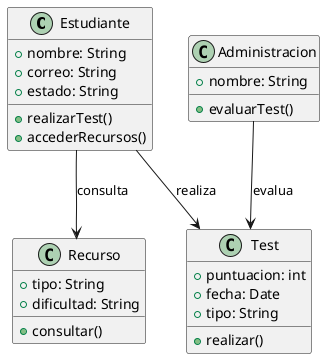 @startuml
class Estudiante {
  +nombre: String
  +correo: String
  +estado: String
  +realizarTest()
  +accederRecursos()
}

class Test {
  +puntuacion: int
  +fecha: Date
  +tipo: String
  +realizar()
}

class Recurso {
  +tipo: String
  +dificultad: String
  +consultar()
}

class Administracion {
  +nombre: String
  +evaluarTest()
}

Estudiante --> Test : "realiza"
Estudiante --> Recurso : "consulta"
Administracion --> Test : "evalua"
@enduml
